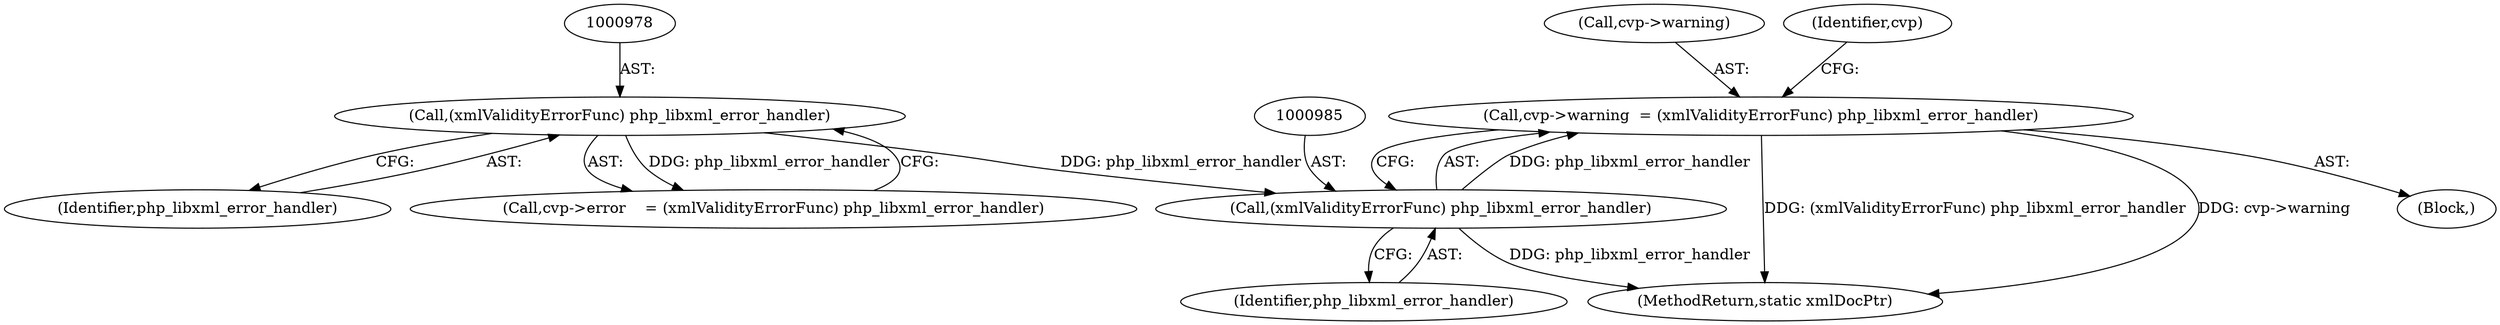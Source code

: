 digraph "0_php_4435b9142ff9813845d5c97ab29a5d637bedb257@pointer" {
"1000980" [label="(Call,cvp->warning  = (xmlValidityErrorFunc) php_libxml_error_handler)"];
"1000984" [label="(Call,(xmlValidityErrorFunc) php_libxml_error_handler)"];
"1000977" [label="(Call,(xmlValidityErrorFunc) php_libxml_error_handler)"];
"1000981" [label="(Call,cvp->warning)"];
"1000977" [label="(Call,(xmlValidityErrorFunc) php_libxml_error_handler)"];
"1000979" [label="(Identifier,php_libxml_error_handler)"];
"1001428" [label="(MethodReturn,static xmlDocPtr)"];
"1000989" [label="(Identifier,cvp)"];
"1000986" [label="(Identifier,php_libxml_error_handler)"];
"1000973" [label="(Call,cvp->error    = (xmlValidityErrorFunc) php_libxml_error_handler)"];
"1000980" [label="(Call,cvp->warning  = (xmlValidityErrorFunc) php_libxml_error_handler)"];
"1000984" [label="(Call,(xmlValidityErrorFunc) php_libxml_error_handler)"];
"1000953" [label="(Block,)"];
"1000980" -> "1000953"  [label="AST: "];
"1000980" -> "1000984"  [label="CFG: "];
"1000981" -> "1000980"  [label="AST: "];
"1000984" -> "1000980"  [label="AST: "];
"1000989" -> "1000980"  [label="CFG: "];
"1000980" -> "1001428"  [label="DDG: (xmlValidityErrorFunc) php_libxml_error_handler"];
"1000980" -> "1001428"  [label="DDG: cvp->warning"];
"1000984" -> "1000980"  [label="DDG: php_libxml_error_handler"];
"1000984" -> "1000986"  [label="CFG: "];
"1000985" -> "1000984"  [label="AST: "];
"1000986" -> "1000984"  [label="AST: "];
"1000984" -> "1001428"  [label="DDG: php_libxml_error_handler"];
"1000977" -> "1000984"  [label="DDG: php_libxml_error_handler"];
"1000977" -> "1000973"  [label="AST: "];
"1000977" -> "1000979"  [label="CFG: "];
"1000978" -> "1000977"  [label="AST: "];
"1000979" -> "1000977"  [label="AST: "];
"1000973" -> "1000977"  [label="CFG: "];
"1000977" -> "1000973"  [label="DDG: php_libxml_error_handler"];
}
